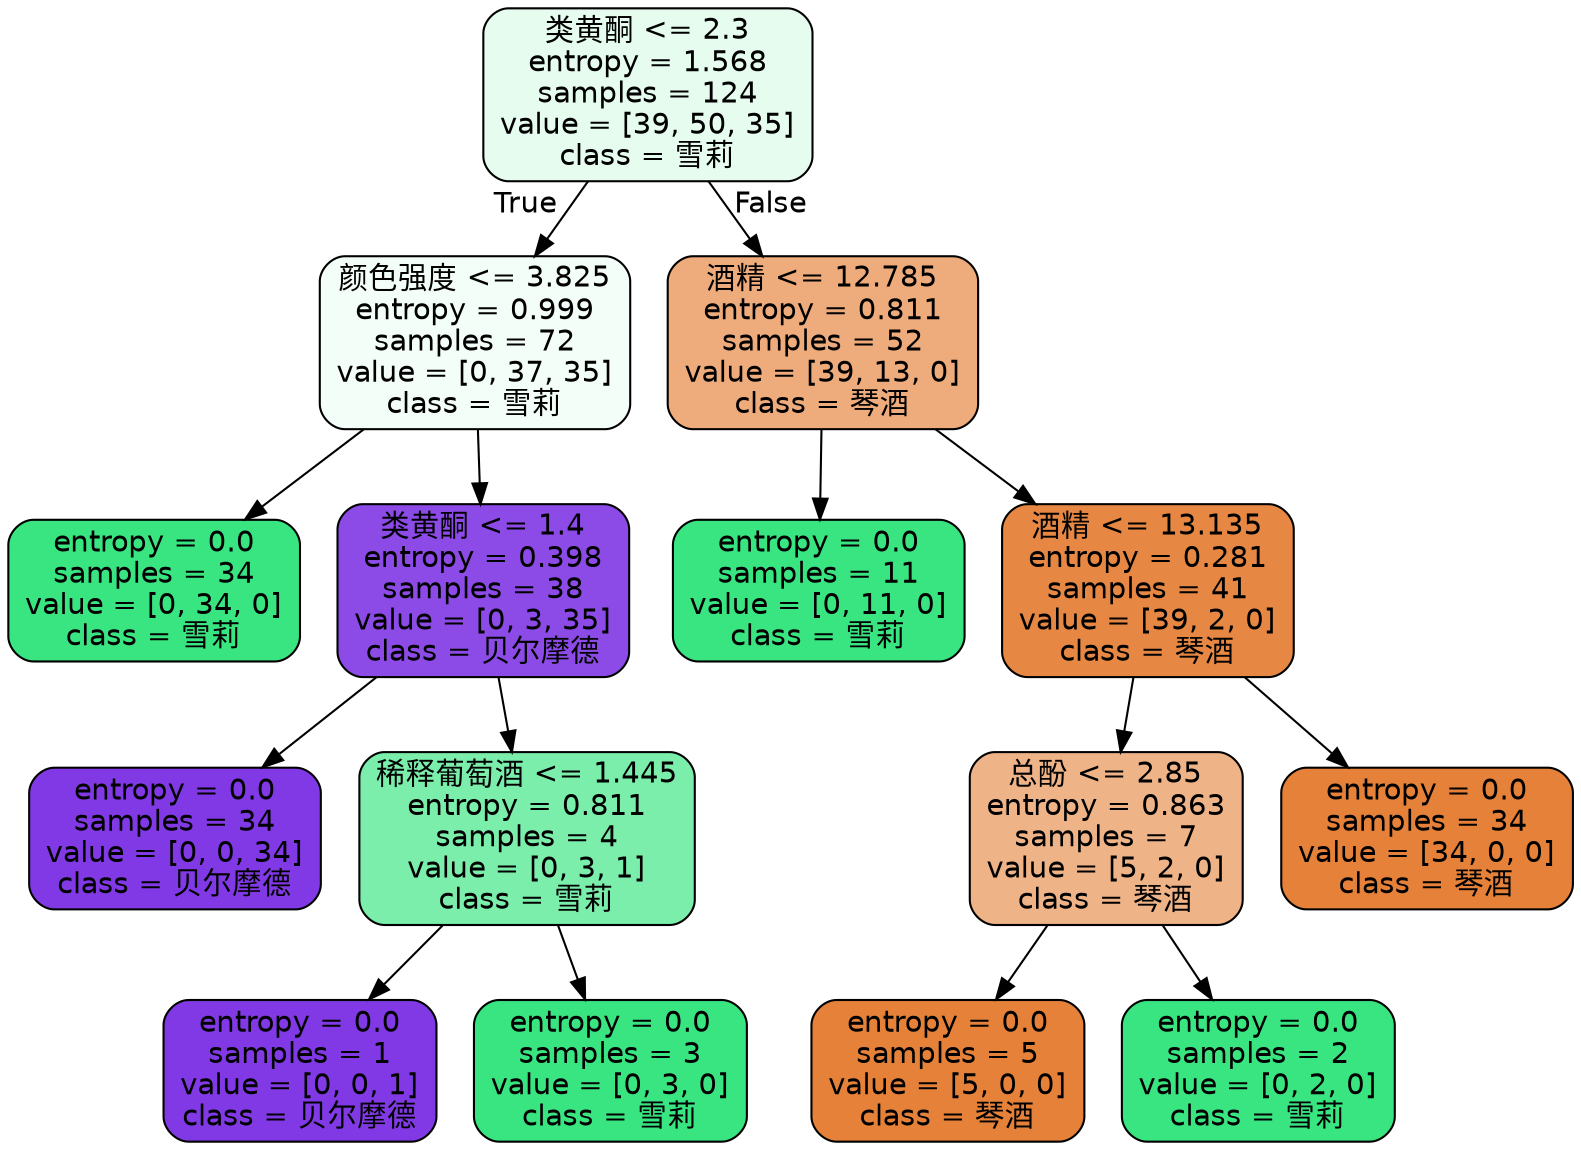digraph Tree {
node [shape=box, style="filled, rounded", color="black", fontname=helvetica] ;
edge [fontname=helvetica] ;
0 [label="类黄酮 <= 2.3\nentropy = 1.568\nsamples = 124\nvalue = [39, 50, 35]\nclass = 雪莉", fillcolor="#e5fcef"] ;
1 [label="颜色强度 <= 3.825\nentropy = 0.999\nsamples = 72\nvalue = [0, 37, 35]\nclass = 雪莉", fillcolor="#f4fef8"] ;
0 -> 1 [labeldistance=2.5, labelangle=45, headlabel="True"] ;
2 [label="entropy = 0.0\nsamples = 34\nvalue = [0, 34, 0]\nclass = 雪莉", fillcolor="#39e581"] ;
1 -> 2 ;
3 [label="类黄酮 <= 1.4\nentropy = 0.398\nsamples = 38\nvalue = [0, 3, 35]\nclass = 贝尔摩德", fillcolor="#8c4ae7"] ;
1 -> 3 ;
4 [label="entropy = 0.0\nsamples = 34\nvalue = [0, 0, 34]\nclass = 贝尔摩德", fillcolor="#8139e5"] ;
3 -> 4 ;
5 [label="稀释葡萄酒 <= 1.445\nentropy = 0.811\nsamples = 4\nvalue = [0, 3, 1]\nclass = 雪莉", fillcolor="#7beeab"] ;
3 -> 5 ;
6 [label="entropy = 0.0\nsamples = 1\nvalue = [0, 0, 1]\nclass = 贝尔摩德", fillcolor="#8139e5"] ;
5 -> 6 ;
7 [label="entropy = 0.0\nsamples = 3\nvalue = [0, 3, 0]\nclass = 雪莉", fillcolor="#39e581"] ;
5 -> 7 ;
8 [label="酒精 <= 12.785\nentropy = 0.811\nsamples = 52\nvalue = [39, 13, 0]\nclass = 琴酒", fillcolor="#eeab7b"] ;
0 -> 8 [labeldistance=2.5, labelangle=-45, headlabel="False"] ;
9 [label="entropy = 0.0\nsamples = 11\nvalue = [0, 11, 0]\nclass = 雪莉", fillcolor="#39e581"] ;
8 -> 9 ;
10 [label="酒精 <= 13.135\nentropy = 0.281\nsamples = 41\nvalue = [39, 2, 0]\nclass = 琴酒", fillcolor="#e68743"] ;
8 -> 10 ;
11 [label="总酚 <= 2.85\nentropy = 0.863\nsamples = 7\nvalue = [5, 2, 0]\nclass = 琴酒", fillcolor="#efb388"] ;
10 -> 11 ;
12 [label="entropy = 0.0\nsamples = 5\nvalue = [5, 0, 0]\nclass = 琴酒", fillcolor="#e58139"] ;
11 -> 12 ;
13 [label="entropy = 0.0\nsamples = 2\nvalue = [0, 2, 0]\nclass = 雪莉", fillcolor="#39e581"] ;
11 -> 13 ;
14 [label="entropy = 0.0\nsamples = 34\nvalue = [34, 0, 0]\nclass = 琴酒", fillcolor="#e58139"] ;
10 -> 14 ;
}
